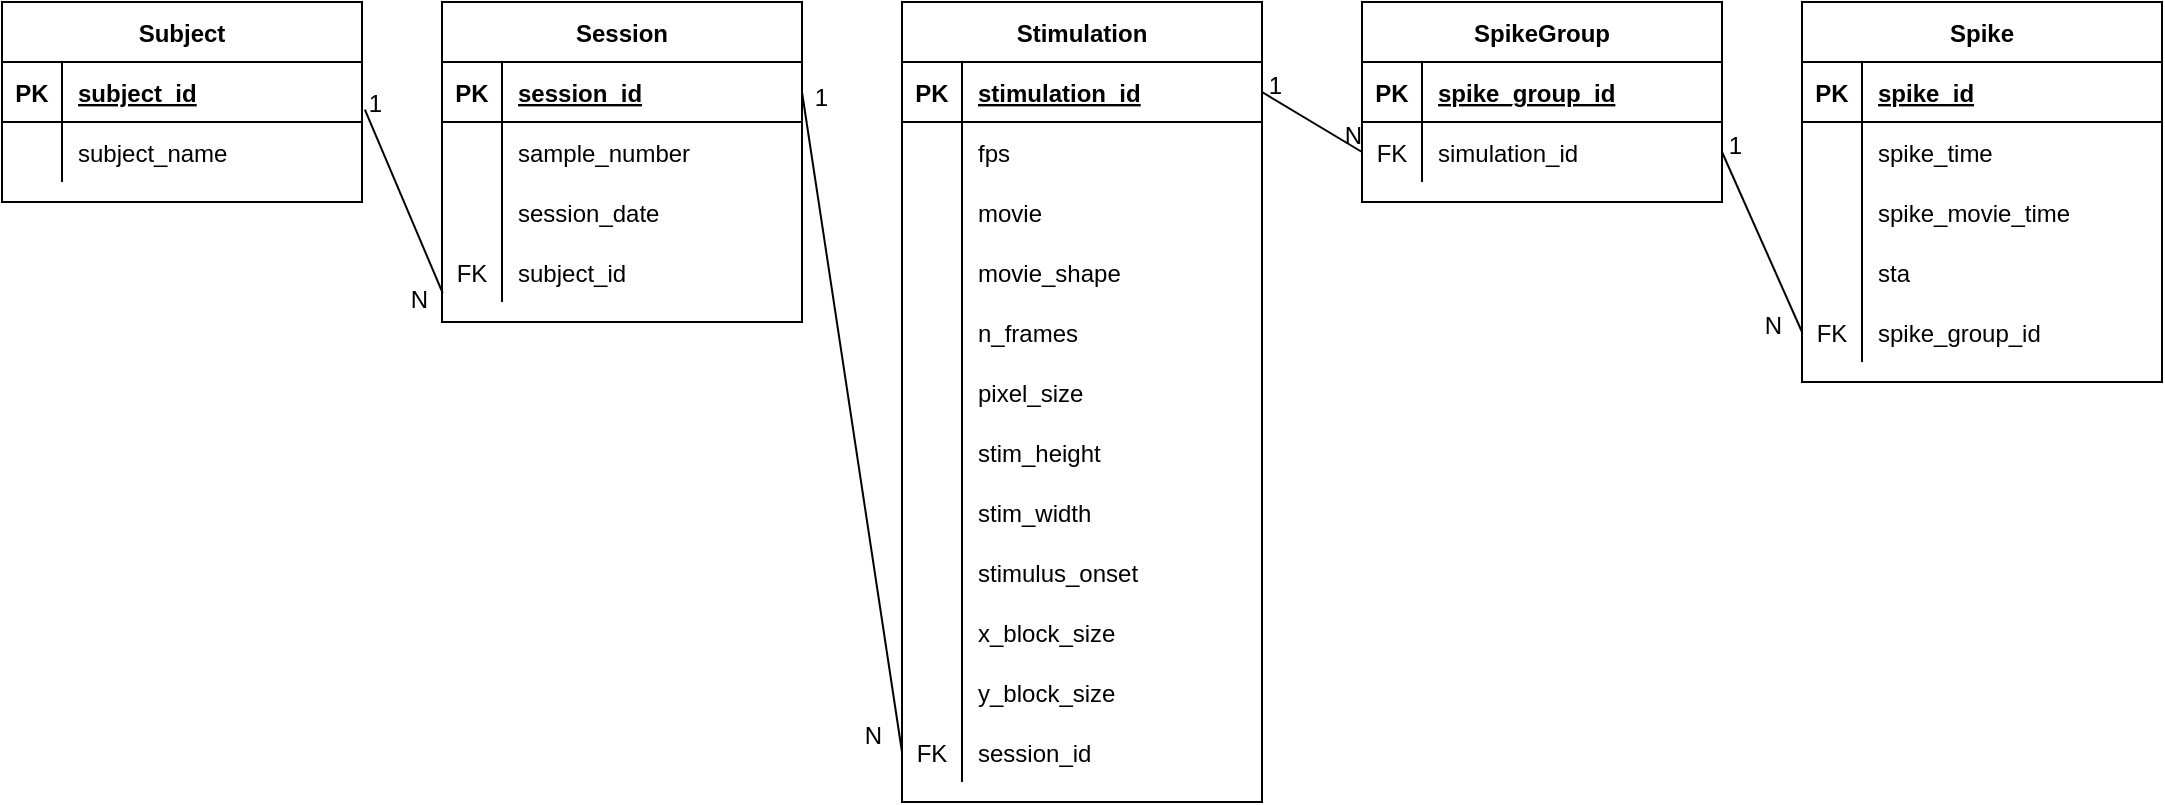 <mxfile version="14.7.0" type="device"><diagram id="tBihTSrONFU7b9LuqM_P" name="Page-1"><mxGraphModel dx="1572" dy="1028" grid="1" gridSize="10" guides="1" tooltips="1" connect="1" arrows="1" fold="1" page="1" pageScale="1" pageWidth="1100" pageHeight="850" math="0" shadow="0"><root><mxCell id="0"/><mxCell id="1" parent="0"/><mxCell id="sZzCToNVTDA2pbRTaI0W-1" value="Subject" style="shape=table;startSize=30;container=1;collapsible=1;childLayout=tableLayout;fixedRows=1;rowLines=0;fontStyle=1;align=center;resizeLast=1;" vertex="1" parent="1"><mxGeometry x="10" y="40" width="180" height="100" as="geometry"/></mxCell><mxCell id="sZzCToNVTDA2pbRTaI0W-2" value="" style="shape=partialRectangle;collapsible=0;dropTarget=0;pointerEvents=0;fillColor=none;top=0;left=0;bottom=1;right=0;points=[[0,0.5],[1,0.5]];portConstraint=eastwest;" vertex="1" parent="sZzCToNVTDA2pbRTaI0W-1"><mxGeometry y="30" width="180" height="30" as="geometry"/></mxCell><mxCell id="sZzCToNVTDA2pbRTaI0W-3" value="PK" style="shape=partialRectangle;connectable=0;fillColor=none;top=0;left=0;bottom=0;right=0;fontStyle=1;overflow=hidden;" vertex="1" parent="sZzCToNVTDA2pbRTaI0W-2"><mxGeometry width="30" height="30" as="geometry"/></mxCell><mxCell id="sZzCToNVTDA2pbRTaI0W-4" value="subject_id" style="shape=partialRectangle;connectable=0;fillColor=none;top=0;left=0;bottom=0;right=0;align=left;spacingLeft=6;fontStyle=5;overflow=hidden;" vertex="1" parent="sZzCToNVTDA2pbRTaI0W-2"><mxGeometry x="30" width="150" height="30" as="geometry"/></mxCell><mxCell id="sZzCToNVTDA2pbRTaI0W-5" value="" style="shape=partialRectangle;collapsible=0;dropTarget=0;pointerEvents=0;fillColor=none;top=0;left=0;bottom=0;right=0;points=[[0,0.5],[1,0.5]];portConstraint=eastwest;" vertex="1" parent="sZzCToNVTDA2pbRTaI0W-1"><mxGeometry y="60" width="180" height="30" as="geometry"/></mxCell><mxCell id="sZzCToNVTDA2pbRTaI0W-6" value="" style="shape=partialRectangle;connectable=0;fillColor=none;top=0;left=0;bottom=0;right=0;editable=1;overflow=hidden;" vertex="1" parent="sZzCToNVTDA2pbRTaI0W-5"><mxGeometry width="30" height="30" as="geometry"/></mxCell><mxCell id="sZzCToNVTDA2pbRTaI0W-7" value="subject_name" style="shape=partialRectangle;connectable=0;fillColor=none;top=0;left=0;bottom=0;right=0;align=left;spacingLeft=6;overflow=hidden;" vertex="1" parent="sZzCToNVTDA2pbRTaI0W-5"><mxGeometry x="30" width="150" height="30" as="geometry"/></mxCell><mxCell id="sZzCToNVTDA2pbRTaI0W-14" value="Session" style="shape=table;startSize=30;container=1;collapsible=1;childLayout=tableLayout;fixedRows=1;rowLines=0;fontStyle=1;align=center;resizeLast=1;" vertex="1" parent="1"><mxGeometry x="230" y="40" width="180" height="160" as="geometry"/></mxCell><mxCell id="sZzCToNVTDA2pbRTaI0W-15" value="" style="shape=partialRectangle;collapsible=0;dropTarget=0;pointerEvents=0;fillColor=none;top=0;left=0;bottom=1;right=0;points=[[0,0.5],[1,0.5]];portConstraint=eastwest;" vertex="1" parent="sZzCToNVTDA2pbRTaI0W-14"><mxGeometry y="30" width="180" height="30" as="geometry"/></mxCell><mxCell id="sZzCToNVTDA2pbRTaI0W-16" value="PK" style="shape=partialRectangle;connectable=0;fillColor=none;top=0;left=0;bottom=0;right=0;fontStyle=1;overflow=hidden;" vertex="1" parent="sZzCToNVTDA2pbRTaI0W-15"><mxGeometry width="30" height="30" as="geometry"/></mxCell><mxCell id="sZzCToNVTDA2pbRTaI0W-17" value="session_id" style="shape=partialRectangle;connectable=0;fillColor=none;top=0;left=0;bottom=0;right=0;align=left;spacingLeft=6;fontStyle=5;overflow=hidden;" vertex="1" parent="sZzCToNVTDA2pbRTaI0W-15"><mxGeometry x="30" width="150" height="30" as="geometry"/></mxCell><mxCell id="sZzCToNVTDA2pbRTaI0W-18" value="" style="shape=partialRectangle;collapsible=0;dropTarget=0;pointerEvents=0;fillColor=none;top=0;left=0;bottom=0;right=0;points=[[0,0.5],[1,0.5]];portConstraint=eastwest;" vertex="1" parent="sZzCToNVTDA2pbRTaI0W-14"><mxGeometry y="60" width="180" height="30" as="geometry"/></mxCell><mxCell id="sZzCToNVTDA2pbRTaI0W-19" value="" style="shape=partialRectangle;connectable=0;fillColor=none;top=0;left=0;bottom=0;right=0;editable=1;overflow=hidden;" vertex="1" parent="sZzCToNVTDA2pbRTaI0W-18"><mxGeometry width="30" height="30" as="geometry"/></mxCell><mxCell id="sZzCToNVTDA2pbRTaI0W-20" value="sample_number" style="shape=partialRectangle;connectable=0;fillColor=none;top=0;left=0;bottom=0;right=0;align=left;spacingLeft=6;overflow=hidden;" vertex="1" parent="sZzCToNVTDA2pbRTaI0W-18"><mxGeometry x="30" width="150" height="30" as="geometry"/></mxCell><mxCell id="sZzCToNVTDA2pbRTaI0W-21" value="" style="shape=partialRectangle;collapsible=0;dropTarget=0;pointerEvents=0;fillColor=none;top=0;left=0;bottom=0;right=0;points=[[0,0.5],[1,0.5]];portConstraint=eastwest;" vertex="1" parent="sZzCToNVTDA2pbRTaI0W-14"><mxGeometry y="90" width="180" height="30" as="geometry"/></mxCell><mxCell id="sZzCToNVTDA2pbRTaI0W-22" value="" style="shape=partialRectangle;connectable=0;fillColor=none;top=0;left=0;bottom=0;right=0;editable=1;overflow=hidden;" vertex="1" parent="sZzCToNVTDA2pbRTaI0W-21"><mxGeometry width="30" height="30" as="geometry"/></mxCell><mxCell id="sZzCToNVTDA2pbRTaI0W-23" value="session_date" style="shape=partialRectangle;connectable=0;fillColor=none;top=0;left=0;bottom=0;right=0;align=left;spacingLeft=6;overflow=hidden;" vertex="1" parent="sZzCToNVTDA2pbRTaI0W-21"><mxGeometry x="30" width="150" height="30" as="geometry"/></mxCell><mxCell id="sZzCToNVTDA2pbRTaI0W-27" value="" style="shape=partialRectangle;collapsible=0;dropTarget=0;pointerEvents=0;fillColor=none;top=0;left=0;bottom=0;right=0;points=[[0,0.5],[1,0.5]];portConstraint=eastwest;" vertex="1" parent="sZzCToNVTDA2pbRTaI0W-14"><mxGeometry y="120" width="180" height="30" as="geometry"/></mxCell><mxCell id="sZzCToNVTDA2pbRTaI0W-28" value="FK" style="shape=partialRectangle;connectable=0;fillColor=none;top=0;left=0;bottom=0;right=0;fontStyle=0;overflow=hidden;" vertex="1" parent="sZzCToNVTDA2pbRTaI0W-27"><mxGeometry width="30" height="30" as="geometry"/></mxCell><mxCell id="sZzCToNVTDA2pbRTaI0W-29" value="subject_id" style="shape=partialRectangle;connectable=0;fillColor=none;top=0;left=0;bottom=0;right=0;align=left;spacingLeft=6;fontStyle=0;overflow=hidden;" vertex="1" parent="sZzCToNVTDA2pbRTaI0W-27"><mxGeometry x="30" width="150" height="30" as="geometry"/></mxCell><mxCell id="sZzCToNVTDA2pbRTaI0W-30" value="Stimulation" style="shape=table;startSize=30;container=1;collapsible=1;childLayout=tableLayout;fixedRows=1;rowLines=0;fontStyle=1;align=center;resizeLast=1;" vertex="1" parent="1"><mxGeometry x="460" y="40" width="180" height="400" as="geometry"/></mxCell><mxCell id="sZzCToNVTDA2pbRTaI0W-31" value="" style="shape=partialRectangle;collapsible=0;dropTarget=0;pointerEvents=0;fillColor=none;top=0;left=0;bottom=1;right=0;points=[[0,0.5],[1,0.5]];portConstraint=eastwest;" vertex="1" parent="sZzCToNVTDA2pbRTaI0W-30"><mxGeometry y="30" width="180" height="30" as="geometry"/></mxCell><mxCell id="sZzCToNVTDA2pbRTaI0W-32" value="PK" style="shape=partialRectangle;connectable=0;fillColor=none;top=0;left=0;bottom=0;right=0;fontStyle=1;overflow=hidden;" vertex="1" parent="sZzCToNVTDA2pbRTaI0W-31"><mxGeometry width="30" height="30" as="geometry"/></mxCell><mxCell id="sZzCToNVTDA2pbRTaI0W-33" value="stimulation_id" style="shape=partialRectangle;connectable=0;fillColor=none;top=0;left=0;bottom=0;right=0;align=left;spacingLeft=6;fontStyle=5;overflow=hidden;" vertex="1" parent="sZzCToNVTDA2pbRTaI0W-31"><mxGeometry x="30" width="150" height="30" as="geometry"/></mxCell><mxCell id="sZzCToNVTDA2pbRTaI0W-34" value="" style="shape=partialRectangle;collapsible=0;dropTarget=0;pointerEvents=0;fillColor=none;top=0;left=0;bottom=0;right=0;points=[[0,0.5],[1,0.5]];portConstraint=eastwest;" vertex="1" parent="sZzCToNVTDA2pbRTaI0W-30"><mxGeometry y="60" width="180" height="30" as="geometry"/></mxCell><mxCell id="sZzCToNVTDA2pbRTaI0W-35" value="" style="shape=partialRectangle;connectable=0;fillColor=none;top=0;left=0;bottom=0;right=0;editable=1;overflow=hidden;" vertex="1" parent="sZzCToNVTDA2pbRTaI0W-34"><mxGeometry width="30" height="30" as="geometry"/></mxCell><mxCell id="sZzCToNVTDA2pbRTaI0W-36" value="fps" style="shape=partialRectangle;connectable=0;fillColor=none;top=0;left=0;bottom=0;right=0;align=left;spacingLeft=6;overflow=hidden;" vertex="1" parent="sZzCToNVTDA2pbRTaI0W-34"><mxGeometry x="30" width="150" height="30" as="geometry"/></mxCell><mxCell id="sZzCToNVTDA2pbRTaI0W-37" value="" style="shape=partialRectangle;collapsible=0;dropTarget=0;pointerEvents=0;fillColor=none;top=0;left=0;bottom=0;right=0;points=[[0,0.5],[1,0.5]];portConstraint=eastwest;" vertex="1" parent="sZzCToNVTDA2pbRTaI0W-30"><mxGeometry y="90" width="180" height="30" as="geometry"/></mxCell><mxCell id="sZzCToNVTDA2pbRTaI0W-38" value="" style="shape=partialRectangle;connectable=0;fillColor=none;top=0;left=0;bottom=0;right=0;editable=1;overflow=hidden;" vertex="1" parent="sZzCToNVTDA2pbRTaI0W-37"><mxGeometry width="30" height="30" as="geometry"/></mxCell><mxCell id="sZzCToNVTDA2pbRTaI0W-39" value="movie" style="shape=partialRectangle;connectable=0;fillColor=none;top=0;left=0;bottom=0;right=0;align=left;spacingLeft=6;overflow=hidden;" vertex="1" parent="sZzCToNVTDA2pbRTaI0W-37"><mxGeometry x="30" width="150" height="30" as="geometry"/></mxCell><mxCell id="sZzCToNVTDA2pbRTaI0W-43" value="" style="shape=partialRectangle;collapsible=0;dropTarget=0;pointerEvents=0;fillColor=none;top=0;left=0;bottom=0;right=0;points=[[0,0.5],[1,0.5]];portConstraint=eastwest;" vertex="1" parent="sZzCToNVTDA2pbRTaI0W-30"><mxGeometry y="120" width="180" height="30" as="geometry"/></mxCell><mxCell id="sZzCToNVTDA2pbRTaI0W-44" value="" style="shape=partialRectangle;connectable=0;fillColor=none;top=0;left=0;bottom=0;right=0;editable=1;overflow=hidden;" vertex="1" parent="sZzCToNVTDA2pbRTaI0W-43"><mxGeometry width="30" height="30" as="geometry"/></mxCell><mxCell id="sZzCToNVTDA2pbRTaI0W-45" value="movie_shape" style="shape=partialRectangle;connectable=0;fillColor=none;top=0;left=0;bottom=0;right=0;align=left;spacingLeft=6;overflow=hidden;" vertex="1" parent="sZzCToNVTDA2pbRTaI0W-43"><mxGeometry x="30" width="150" height="30" as="geometry"/></mxCell><mxCell id="sZzCToNVTDA2pbRTaI0W-46" value="" style="shape=partialRectangle;collapsible=0;dropTarget=0;pointerEvents=0;fillColor=none;top=0;left=0;bottom=0;right=0;points=[[0,0.5],[1,0.5]];portConstraint=eastwest;" vertex="1" parent="sZzCToNVTDA2pbRTaI0W-30"><mxGeometry y="150" width="180" height="30" as="geometry"/></mxCell><mxCell id="sZzCToNVTDA2pbRTaI0W-47" value="" style="shape=partialRectangle;connectable=0;fillColor=none;top=0;left=0;bottom=0;right=0;editable=1;overflow=hidden;" vertex="1" parent="sZzCToNVTDA2pbRTaI0W-46"><mxGeometry width="30" height="30" as="geometry"/></mxCell><mxCell id="sZzCToNVTDA2pbRTaI0W-48" value="n_frames" style="shape=partialRectangle;connectable=0;fillColor=none;top=0;left=0;bottom=0;right=0;align=left;spacingLeft=6;overflow=hidden;" vertex="1" parent="sZzCToNVTDA2pbRTaI0W-46"><mxGeometry x="30" width="150" height="30" as="geometry"/></mxCell><mxCell id="sZzCToNVTDA2pbRTaI0W-49" value="" style="shape=partialRectangle;collapsible=0;dropTarget=0;pointerEvents=0;fillColor=none;top=0;left=0;bottom=0;right=0;points=[[0,0.5],[1,0.5]];portConstraint=eastwest;" vertex="1" parent="sZzCToNVTDA2pbRTaI0W-30"><mxGeometry y="180" width="180" height="30" as="geometry"/></mxCell><mxCell id="sZzCToNVTDA2pbRTaI0W-50" value="" style="shape=partialRectangle;connectable=0;fillColor=none;top=0;left=0;bottom=0;right=0;editable=1;overflow=hidden;" vertex="1" parent="sZzCToNVTDA2pbRTaI0W-49"><mxGeometry width="30" height="30" as="geometry"/></mxCell><mxCell id="sZzCToNVTDA2pbRTaI0W-51" value="pixel_size" style="shape=partialRectangle;connectable=0;fillColor=none;top=0;left=0;bottom=0;right=0;align=left;spacingLeft=6;overflow=hidden;" vertex="1" parent="sZzCToNVTDA2pbRTaI0W-49"><mxGeometry x="30" width="150" height="30" as="geometry"/></mxCell><mxCell id="sZzCToNVTDA2pbRTaI0W-56" value="" style="shape=partialRectangle;collapsible=0;dropTarget=0;pointerEvents=0;fillColor=none;top=0;left=0;bottom=0;right=0;points=[[0,0.5],[1,0.5]];portConstraint=eastwest;" vertex="1" parent="sZzCToNVTDA2pbRTaI0W-30"><mxGeometry y="210" width="180" height="30" as="geometry"/></mxCell><mxCell id="sZzCToNVTDA2pbRTaI0W-57" value="" style="shape=partialRectangle;connectable=0;fillColor=none;top=0;left=0;bottom=0;right=0;editable=1;overflow=hidden;" vertex="1" parent="sZzCToNVTDA2pbRTaI0W-56"><mxGeometry width="30" height="30" as="geometry"/></mxCell><mxCell id="sZzCToNVTDA2pbRTaI0W-58" value="stim_height" style="shape=partialRectangle;connectable=0;fillColor=none;top=0;left=0;bottom=0;right=0;align=left;spacingLeft=6;overflow=hidden;" vertex="1" parent="sZzCToNVTDA2pbRTaI0W-56"><mxGeometry x="30" width="150" height="30" as="geometry"/></mxCell><mxCell id="sZzCToNVTDA2pbRTaI0W-59" value="" style="shape=partialRectangle;collapsible=0;dropTarget=0;pointerEvents=0;fillColor=none;top=0;left=0;bottom=0;right=0;points=[[0,0.5],[1,0.5]];portConstraint=eastwest;" vertex="1" parent="sZzCToNVTDA2pbRTaI0W-30"><mxGeometry y="240" width="180" height="30" as="geometry"/></mxCell><mxCell id="sZzCToNVTDA2pbRTaI0W-60" value="" style="shape=partialRectangle;connectable=0;fillColor=none;top=0;left=0;bottom=0;right=0;editable=1;overflow=hidden;" vertex="1" parent="sZzCToNVTDA2pbRTaI0W-59"><mxGeometry width="30" height="30" as="geometry"/></mxCell><mxCell id="sZzCToNVTDA2pbRTaI0W-61" value="stim_width" style="shape=partialRectangle;connectable=0;fillColor=none;top=0;left=0;bottom=0;right=0;align=left;spacingLeft=6;overflow=hidden;" vertex="1" parent="sZzCToNVTDA2pbRTaI0W-59"><mxGeometry x="30" width="150" height="30" as="geometry"/></mxCell><mxCell id="sZzCToNVTDA2pbRTaI0W-66" value="" style="shape=partialRectangle;collapsible=0;dropTarget=0;pointerEvents=0;fillColor=none;top=0;left=0;bottom=0;right=0;points=[[0,0.5],[1,0.5]];portConstraint=eastwest;" vertex="1" parent="sZzCToNVTDA2pbRTaI0W-30"><mxGeometry y="270" width="180" height="30" as="geometry"/></mxCell><mxCell id="sZzCToNVTDA2pbRTaI0W-67" value="" style="shape=partialRectangle;connectable=0;fillColor=none;top=0;left=0;bottom=0;right=0;editable=1;overflow=hidden;" vertex="1" parent="sZzCToNVTDA2pbRTaI0W-66"><mxGeometry width="30" height="30" as="geometry"/></mxCell><mxCell id="sZzCToNVTDA2pbRTaI0W-68" value="stimulus_onset" style="shape=partialRectangle;connectable=0;fillColor=none;top=0;left=0;bottom=0;right=0;align=left;spacingLeft=6;overflow=hidden;" vertex="1" parent="sZzCToNVTDA2pbRTaI0W-66"><mxGeometry x="30" width="150" height="30" as="geometry"/></mxCell><mxCell id="sZzCToNVTDA2pbRTaI0W-62" value="" style="shape=partialRectangle;collapsible=0;dropTarget=0;pointerEvents=0;fillColor=none;top=0;left=0;bottom=0;right=0;points=[[0,0.5],[1,0.5]];portConstraint=eastwest;" vertex="1" parent="sZzCToNVTDA2pbRTaI0W-30"><mxGeometry y="300" width="180" height="30" as="geometry"/></mxCell><mxCell id="sZzCToNVTDA2pbRTaI0W-63" value="" style="shape=partialRectangle;connectable=0;fillColor=none;top=0;left=0;bottom=0;right=0;editable=1;overflow=hidden;" vertex="1" parent="sZzCToNVTDA2pbRTaI0W-62"><mxGeometry width="30" height="30" as="geometry"/></mxCell><mxCell id="sZzCToNVTDA2pbRTaI0W-64" value="x_block_size" style="shape=partialRectangle;connectable=0;fillColor=none;top=0;left=0;bottom=0;right=0;align=left;spacingLeft=6;overflow=hidden;" vertex="1" parent="sZzCToNVTDA2pbRTaI0W-62"><mxGeometry x="30" width="150" height="30" as="geometry"/></mxCell><mxCell id="sZzCToNVTDA2pbRTaI0W-53" value="" style="shape=partialRectangle;collapsible=0;dropTarget=0;pointerEvents=0;fillColor=none;top=0;left=0;bottom=0;right=0;points=[[0,0.5],[1,0.5]];portConstraint=eastwest;" vertex="1" parent="sZzCToNVTDA2pbRTaI0W-30"><mxGeometry y="330" width="180" height="30" as="geometry"/></mxCell><mxCell id="sZzCToNVTDA2pbRTaI0W-54" value="" style="shape=partialRectangle;connectable=0;fillColor=none;top=0;left=0;bottom=0;right=0;editable=1;overflow=hidden;" vertex="1" parent="sZzCToNVTDA2pbRTaI0W-53"><mxGeometry width="30" height="30" as="geometry"/></mxCell><mxCell id="sZzCToNVTDA2pbRTaI0W-55" value="y_block_size" style="shape=partialRectangle;connectable=0;fillColor=none;top=0;left=0;bottom=0;right=0;align=left;spacingLeft=6;overflow=hidden;" vertex="1" parent="sZzCToNVTDA2pbRTaI0W-53"><mxGeometry x="30" width="150" height="30" as="geometry"/></mxCell><mxCell id="sZzCToNVTDA2pbRTaI0W-40" value="" style="shape=partialRectangle;collapsible=0;dropTarget=0;pointerEvents=0;fillColor=none;top=0;left=0;bottom=0;right=0;points=[[0,0.5],[1,0.5]];portConstraint=eastwest;" vertex="1" parent="sZzCToNVTDA2pbRTaI0W-30"><mxGeometry y="360" width="180" height="30" as="geometry"/></mxCell><mxCell id="sZzCToNVTDA2pbRTaI0W-41" value="FK" style="shape=partialRectangle;connectable=0;fillColor=none;top=0;left=0;bottom=0;right=0;fontStyle=0;overflow=hidden;" vertex="1" parent="sZzCToNVTDA2pbRTaI0W-40"><mxGeometry width="30" height="30" as="geometry"/></mxCell><mxCell id="sZzCToNVTDA2pbRTaI0W-42" value="session_id" style="shape=partialRectangle;connectable=0;fillColor=none;top=0;left=0;bottom=0;right=0;align=left;spacingLeft=6;fontStyle=0;overflow=hidden;" vertex="1" parent="sZzCToNVTDA2pbRTaI0W-40"><mxGeometry x="30" width="150" height="30" as="geometry"/></mxCell><mxCell id="sZzCToNVTDA2pbRTaI0W-69" value="SpikeGroup" style="shape=table;startSize=30;container=1;collapsible=1;childLayout=tableLayout;fixedRows=1;rowLines=0;fontStyle=1;align=center;resizeLast=1;" vertex="1" parent="1"><mxGeometry x="690" y="40" width="180" height="100" as="geometry"/></mxCell><mxCell id="sZzCToNVTDA2pbRTaI0W-70" value="" style="shape=partialRectangle;collapsible=0;dropTarget=0;pointerEvents=0;fillColor=none;top=0;left=0;bottom=1;right=0;points=[[0,0.5],[1,0.5]];portConstraint=eastwest;" vertex="1" parent="sZzCToNVTDA2pbRTaI0W-69"><mxGeometry y="30" width="180" height="30" as="geometry"/></mxCell><mxCell id="sZzCToNVTDA2pbRTaI0W-71" value="PK" style="shape=partialRectangle;connectable=0;fillColor=none;top=0;left=0;bottom=0;right=0;fontStyle=1;overflow=hidden;" vertex="1" parent="sZzCToNVTDA2pbRTaI0W-70"><mxGeometry width="30" height="30" as="geometry"/></mxCell><mxCell id="sZzCToNVTDA2pbRTaI0W-72" value="spike_group_id" style="shape=partialRectangle;connectable=0;fillColor=none;top=0;left=0;bottom=0;right=0;align=left;spacingLeft=6;fontStyle=5;overflow=hidden;" vertex="1" parent="sZzCToNVTDA2pbRTaI0W-70"><mxGeometry x="30" width="150" height="30" as="geometry"/></mxCell><mxCell id="sZzCToNVTDA2pbRTaI0W-79" value="" style="shape=partialRectangle;collapsible=0;dropTarget=0;pointerEvents=0;fillColor=none;top=0;left=0;bottom=0;right=0;points=[[0,0.5],[1,0.5]];portConstraint=eastwest;" vertex="1" parent="sZzCToNVTDA2pbRTaI0W-69"><mxGeometry y="60" width="180" height="30" as="geometry"/></mxCell><mxCell id="sZzCToNVTDA2pbRTaI0W-80" value="FK" style="shape=partialRectangle;connectable=0;fillColor=none;top=0;left=0;bottom=0;right=0;fontStyle=0;overflow=hidden;" vertex="1" parent="sZzCToNVTDA2pbRTaI0W-79"><mxGeometry width="30" height="30" as="geometry"/></mxCell><mxCell id="sZzCToNVTDA2pbRTaI0W-81" value="simulation_id" style="shape=partialRectangle;connectable=0;fillColor=none;top=0;left=0;bottom=0;right=0;align=left;spacingLeft=6;fontStyle=0;overflow=hidden;" vertex="1" parent="sZzCToNVTDA2pbRTaI0W-79"><mxGeometry x="30" width="150" height="30" as="geometry"/></mxCell><mxCell id="sZzCToNVTDA2pbRTaI0W-82" value="Spike" style="shape=table;startSize=30;container=1;collapsible=1;childLayout=tableLayout;fixedRows=1;rowLines=0;fontStyle=1;align=center;resizeLast=1;" vertex="1" parent="1"><mxGeometry x="910" y="40" width="180" height="190" as="geometry"/></mxCell><mxCell id="sZzCToNVTDA2pbRTaI0W-83" value="" style="shape=partialRectangle;collapsible=0;dropTarget=0;pointerEvents=0;fillColor=none;top=0;left=0;bottom=1;right=0;points=[[0,0.5],[1,0.5]];portConstraint=eastwest;" vertex="1" parent="sZzCToNVTDA2pbRTaI0W-82"><mxGeometry y="30" width="180" height="30" as="geometry"/></mxCell><mxCell id="sZzCToNVTDA2pbRTaI0W-84" value="PK" style="shape=partialRectangle;connectable=0;fillColor=none;top=0;left=0;bottom=0;right=0;fontStyle=1;overflow=hidden;" vertex="1" parent="sZzCToNVTDA2pbRTaI0W-83"><mxGeometry width="30" height="30" as="geometry"/></mxCell><mxCell id="sZzCToNVTDA2pbRTaI0W-85" value="spike_id" style="shape=partialRectangle;connectable=0;fillColor=none;top=0;left=0;bottom=0;right=0;align=left;spacingLeft=6;fontStyle=5;overflow=hidden;" vertex="1" parent="sZzCToNVTDA2pbRTaI0W-83"><mxGeometry x="30" width="150" height="30" as="geometry"/></mxCell><mxCell id="sZzCToNVTDA2pbRTaI0W-86" value="" style="shape=partialRectangle;collapsible=0;dropTarget=0;pointerEvents=0;fillColor=none;top=0;left=0;bottom=0;right=0;points=[[0,0.5],[1,0.5]];portConstraint=eastwest;" vertex="1" parent="sZzCToNVTDA2pbRTaI0W-82"><mxGeometry y="60" width="180" height="30" as="geometry"/></mxCell><mxCell id="sZzCToNVTDA2pbRTaI0W-87" value="" style="shape=partialRectangle;connectable=0;fillColor=none;top=0;left=0;bottom=0;right=0;editable=1;overflow=hidden;" vertex="1" parent="sZzCToNVTDA2pbRTaI0W-86"><mxGeometry width="30" height="30" as="geometry"/></mxCell><mxCell id="sZzCToNVTDA2pbRTaI0W-88" value="spike_time" style="shape=partialRectangle;connectable=0;fillColor=none;top=0;left=0;bottom=0;right=0;align=left;spacingLeft=6;overflow=hidden;" vertex="1" parent="sZzCToNVTDA2pbRTaI0W-86"><mxGeometry x="30" width="150" height="30" as="geometry"/></mxCell><mxCell id="sZzCToNVTDA2pbRTaI0W-89" value="" style="shape=partialRectangle;collapsible=0;dropTarget=0;pointerEvents=0;fillColor=none;top=0;left=0;bottom=0;right=0;points=[[0,0.5],[1,0.5]];portConstraint=eastwest;" vertex="1" parent="sZzCToNVTDA2pbRTaI0W-82"><mxGeometry y="90" width="180" height="30" as="geometry"/></mxCell><mxCell id="sZzCToNVTDA2pbRTaI0W-90" value="" style="shape=partialRectangle;connectable=0;fillColor=none;top=0;left=0;bottom=0;right=0;editable=1;overflow=hidden;" vertex="1" parent="sZzCToNVTDA2pbRTaI0W-89"><mxGeometry width="30" height="30" as="geometry"/></mxCell><mxCell id="sZzCToNVTDA2pbRTaI0W-91" value="spike_movie_time" style="shape=partialRectangle;connectable=0;fillColor=none;top=0;left=0;bottom=0;right=0;align=left;spacingLeft=6;overflow=hidden;" vertex="1" parent="sZzCToNVTDA2pbRTaI0W-89"><mxGeometry x="30" width="150" height="30" as="geometry"/></mxCell><mxCell id="sZzCToNVTDA2pbRTaI0W-106" value="" style="shape=partialRectangle;collapsible=0;dropTarget=0;pointerEvents=0;fillColor=none;top=0;left=0;bottom=0;right=0;points=[[0,0.5],[1,0.5]];portConstraint=eastwest;" vertex="1" parent="sZzCToNVTDA2pbRTaI0W-82"><mxGeometry y="120" width="180" height="30" as="geometry"/></mxCell><mxCell id="sZzCToNVTDA2pbRTaI0W-107" value="" style="shape=partialRectangle;connectable=0;fillColor=none;top=0;left=0;bottom=0;right=0;editable=1;overflow=hidden;" vertex="1" parent="sZzCToNVTDA2pbRTaI0W-106"><mxGeometry width="30" height="30" as="geometry"/></mxCell><mxCell id="sZzCToNVTDA2pbRTaI0W-108" value="sta" style="shape=partialRectangle;connectable=0;fillColor=none;top=0;left=0;bottom=0;right=0;align=left;spacingLeft=6;overflow=hidden;" vertex="1" parent="sZzCToNVTDA2pbRTaI0W-106"><mxGeometry x="30" width="150" height="30" as="geometry"/></mxCell><mxCell id="sZzCToNVTDA2pbRTaI0W-92" value="" style="shape=partialRectangle;collapsible=0;dropTarget=0;pointerEvents=0;fillColor=none;top=0;left=0;bottom=0;right=0;points=[[0,0.5],[1,0.5]];portConstraint=eastwest;" vertex="1" parent="sZzCToNVTDA2pbRTaI0W-82"><mxGeometry y="150" width="180" height="30" as="geometry"/></mxCell><mxCell id="sZzCToNVTDA2pbRTaI0W-93" value="FK" style="shape=partialRectangle;connectable=0;fillColor=none;top=0;left=0;bottom=0;right=0;fontStyle=0;overflow=hidden;" vertex="1" parent="sZzCToNVTDA2pbRTaI0W-92"><mxGeometry width="30" height="30" as="geometry"/></mxCell><mxCell id="sZzCToNVTDA2pbRTaI0W-94" value="spike_group_id" style="shape=partialRectangle;connectable=0;fillColor=none;top=0;left=0;bottom=0;right=0;align=left;spacingLeft=6;fontStyle=0;overflow=hidden;" vertex="1" parent="sZzCToNVTDA2pbRTaI0W-92"><mxGeometry x="30" width="150" height="30" as="geometry"/></mxCell><mxCell id="sZzCToNVTDA2pbRTaI0W-95" value="" style="endArrow=none;html=1;rounded=0;entryX=1.008;entryY=0.794;entryDx=0;entryDy=0;entryPerimeter=0;exitX=0.002;exitY=0.853;exitDx=0;exitDy=0;exitPerimeter=0;" edge="1" parent="1" source="sZzCToNVTDA2pbRTaI0W-27" target="sZzCToNVTDA2pbRTaI0W-2"><mxGeometry relative="1" as="geometry"><mxPoint x="30" y="250" as="sourcePoint"/><mxPoint x="190" y="250" as="targetPoint"/></mxGeometry></mxCell><mxCell id="sZzCToNVTDA2pbRTaI0W-96" value="1" style="resizable=0;html=1;align=right;verticalAlign=bottom;" connectable="0" vertex="1" parent="sZzCToNVTDA2pbRTaI0W-95"><mxGeometry x="1" relative="1" as="geometry"><mxPoint x="9" y="6" as="offset"/></mxGeometry></mxCell><mxCell id="sZzCToNVTDA2pbRTaI0W-97" value="N" style="resizable=0;html=1;align=right;verticalAlign=bottom;" connectable="0" vertex="1" parent="1"><mxGeometry x="219.996" y="189.997" as="geometry"><mxPoint x="4" y="8" as="offset"/></mxGeometry></mxCell><mxCell id="sZzCToNVTDA2pbRTaI0W-98" value="" style="endArrow=none;html=1;rounded=0;exitX=1;exitY=0.5;exitDx=0;exitDy=0;entryX=0;entryY=0.5;entryDx=0;entryDy=0;" edge="1" parent="1" source="sZzCToNVTDA2pbRTaI0W-15" target="sZzCToNVTDA2pbRTaI0W-40"><mxGeometry relative="1" as="geometry"><mxPoint x="150" y="280" as="sourcePoint"/><mxPoint x="310" y="280" as="targetPoint"/></mxGeometry></mxCell><mxCell id="sZzCToNVTDA2pbRTaI0W-99" value="N" style="resizable=0;html=1;align=right;verticalAlign=bottom;" connectable="0" vertex="1" parent="sZzCToNVTDA2pbRTaI0W-98"><mxGeometry x="1" relative="1" as="geometry"><mxPoint x="-10" as="offset"/></mxGeometry></mxCell><mxCell id="sZzCToNVTDA2pbRTaI0W-100" value="1" style="resizable=0;html=1;align=right;verticalAlign=bottom;" connectable="0" vertex="1" parent="1"><mxGeometry x="420.005" y="90.001" as="geometry"><mxPoint x="3" y="6" as="offset"/></mxGeometry></mxCell><mxCell id="sZzCToNVTDA2pbRTaI0W-101" value="" style="endArrow=none;html=1;rounded=0;exitX=1;exitY=0.5;exitDx=0;exitDy=0;entryX=0;entryY=0.5;entryDx=0;entryDy=0;" edge="1" parent="1" source="sZzCToNVTDA2pbRTaI0W-31" target="sZzCToNVTDA2pbRTaI0W-79"><mxGeometry relative="1" as="geometry"><mxPoint x="680" y="210" as="sourcePoint"/><mxPoint x="670" y="130" as="targetPoint"/></mxGeometry></mxCell><mxCell id="sZzCToNVTDA2pbRTaI0W-102" value="N" style="resizable=0;html=1;align=right;verticalAlign=bottom;" connectable="0" vertex="1" parent="sZzCToNVTDA2pbRTaI0W-101"><mxGeometry x="1" relative="1" as="geometry"/></mxCell><mxCell id="sZzCToNVTDA2pbRTaI0W-103" value="1" style="resizable=0;html=1;align=right;verticalAlign=bottom;" connectable="0" vertex="1" parent="1"><mxGeometry x="650.005" y="90.001" as="geometry"/></mxCell><mxCell id="sZzCToNVTDA2pbRTaI0W-104" value="" style="endArrow=none;html=1;rounded=0;exitX=1;exitY=0.5;exitDx=0;exitDy=0;entryX=0;entryY=0.5;entryDx=0;entryDy=0;" edge="1" parent="1" source="sZzCToNVTDA2pbRTaI0W-79" target="sZzCToNVTDA2pbRTaI0W-92"><mxGeometry relative="1" as="geometry"><mxPoint x="800" y="240" as="sourcePoint"/><mxPoint x="960" y="240" as="targetPoint"/></mxGeometry></mxCell><mxCell id="sZzCToNVTDA2pbRTaI0W-105" value="N" style="resizable=0;html=1;align=right;verticalAlign=bottom;" connectable="0" vertex="1" parent="sZzCToNVTDA2pbRTaI0W-104"><mxGeometry x="1" relative="1" as="geometry"><mxPoint x="-10" y="5" as="offset"/></mxGeometry></mxCell><mxCell id="sZzCToNVTDA2pbRTaI0W-109" value="1" style="resizable=0;html=1;align=right;verticalAlign=bottom;" connectable="0" vertex="1" parent="1"><mxGeometry x="880.002" y="120.004" as="geometry"/></mxCell></root></mxGraphModel></diagram></mxfile>